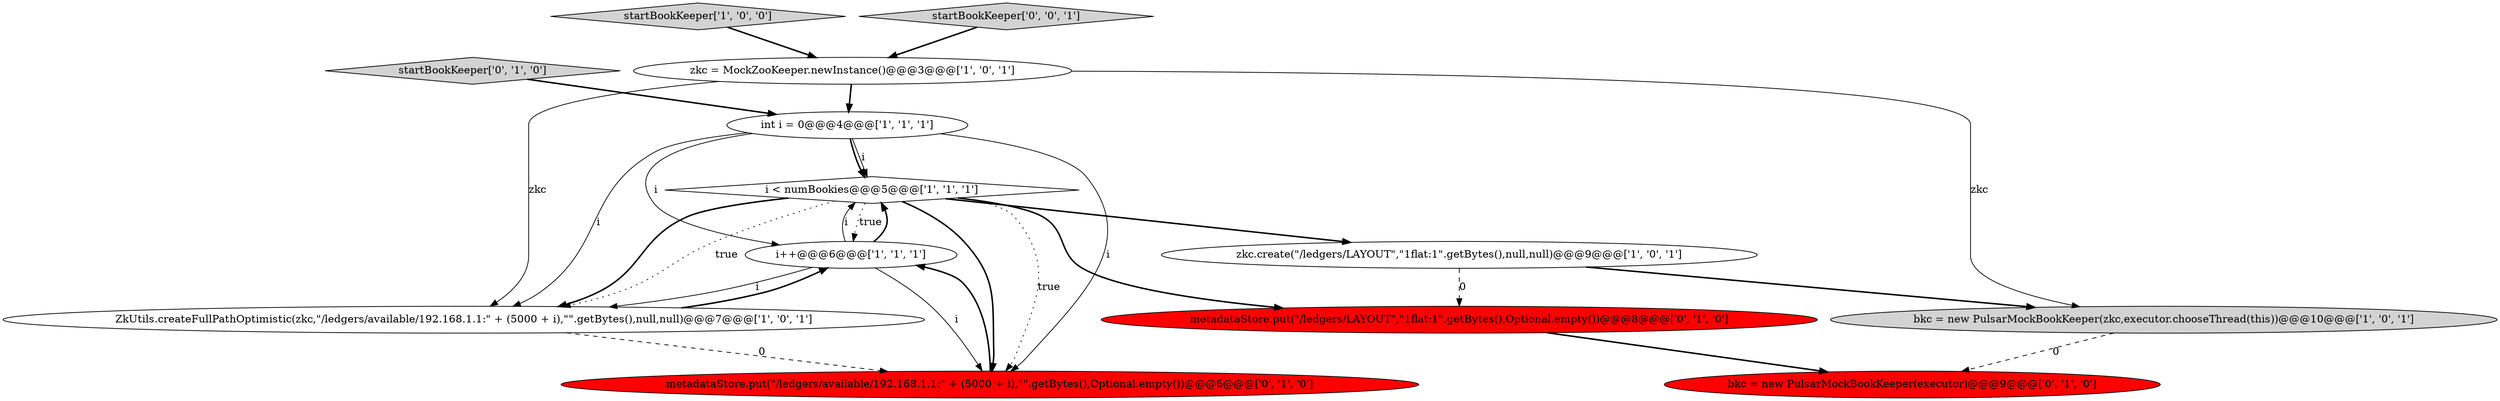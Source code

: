 digraph {
0 [style = filled, label = "i < numBookies@@@5@@@['1', '1', '1']", fillcolor = white, shape = diamond image = "AAA0AAABBB1BBB"];
8 [style = filled, label = "bkc = new PulsarMockBookKeeper(executor)@@@9@@@['0', '1', '0']", fillcolor = red, shape = ellipse image = "AAA1AAABBB2BBB"];
3 [style = filled, label = "i++@@@6@@@['1', '1', '1']", fillcolor = white, shape = ellipse image = "AAA0AAABBB1BBB"];
9 [style = filled, label = "metadataStore.put(\"/ledgers/LAYOUT\",\"1flat:1\".getBytes(),Optional.empty())@@@8@@@['0', '1', '0']", fillcolor = red, shape = ellipse image = "AAA1AAABBB2BBB"];
10 [style = filled, label = "metadataStore.put(\"/ledgers/available/192.168.1.1:\" + (5000 + i),\"\".getBytes(),Optional.empty())@@@6@@@['0', '1', '0']", fillcolor = red, shape = ellipse image = "AAA1AAABBB2BBB"];
2 [style = filled, label = "ZkUtils.createFullPathOptimistic(zkc,\"/ledgers/available/192.168.1.1:\" + (5000 + i),\"\".getBytes(),null,null)@@@7@@@['1', '0', '1']", fillcolor = white, shape = ellipse image = "AAA0AAABBB1BBB"];
4 [style = filled, label = "startBookKeeper['1', '0', '0']", fillcolor = lightgray, shape = diamond image = "AAA0AAABBB1BBB"];
5 [style = filled, label = "bkc = new PulsarMockBookKeeper(zkc,executor.chooseThread(this))@@@10@@@['1', '0', '1']", fillcolor = lightgray, shape = ellipse image = "AAA0AAABBB1BBB"];
1 [style = filled, label = "zkc = MockZooKeeper.newInstance()@@@3@@@['1', '0', '1']", fillcolor = white, shape = ellipse image = "AAA0AAABBB1BBB"];
7 [style = filled, label = "zkc.create(\"/ledgers/LAYOUT\",\"1flat:1\".getBytes(),null,null)@@@9@@@['1', '0', '1']", fillcolor = white, shape = ellipse image = "AAA0AAABBB1BBB"];
11 [style = filled, label = "startBookKeeper['0', '1', '0']", fillcolor = lightgray, shape = diamond image = "AAA0AAABBB2BBB"];
6 [style = filled, label = "int i = 0@@@4@@@['1', '1', '1']", fillcolor = white, shape = ellipse image = "AAA0AAABBB1BBB"];
12 [style = filled, label = "startBookKeeper['0', '0', '1']", fillcolor = lightgray, shape = diamond image = "AAA0AAABBB3BBB"];
3->2 [style = solid, label="i"];
0->9 [style = bold, label=""];
1->2 [style = solid, label="zkc"];
0->10 [style = dotted, label="true"];
2->3 [style = bold, label=""];
11->6 [style = bold, label=""];
0->2 [style = bold, label=""];
10->3 [style = bold, label=""];
6->0 [style = bold, label=""];
9->8 [style = bold, label=""];
12->1 [style = bold, label=""];
3->0 [style = bold, label=""];
2->10 [style = dashed, label="0"];
6->0 [style = solid, label="i"];
0->7 [style = bold, label=""];
3->0 [style = solid, label="i"];
3->10 [style = solid, label="i"];
7->5 [style = bold, label=""];
0->10 [style = bold, label=""];
1->6 [style = bold, label=""];
6->2 [style = solid, label="i"];
1->5 [style = solid, label="zkc"];
7->9 [style = dashed, label="0"];
6->10 [style = solid, label="i"];
5->8 [style = dashed, label="0"];
4->1 [style = bold, label=""];
0->3 [style = dotted, label="true"];
0->2 [style = dotted, label="true"];
6->3 [style = solid, label="i"];
}
